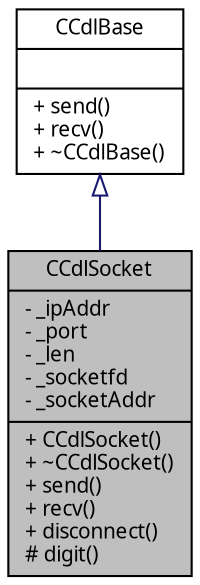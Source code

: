 digraph G
{
  edge [fontname="FreeSans.ttf",fontsize=10,labelfontname="FreeSans.ttf",labelfontsize=10];
  node [fontname="FreeSans.ttf",fontsize=10,shape=record];
  Node1 [label="{CCdlSocket\n|- _ipAddr\l- _port\l- _len\l- _socketfd\l- _socketAddr\l|+ CCdlSocket()\l+ ~CCdlSocket()\l+ send()\l+ recv()\l+ disconnect()\l# digit()\l}",height=0.2,width=0.4,color="black", fillcolor="grey75", style="filled" fontcolor="black"];
  Node2 -> Node1 [dir=back,color="midnightblue",fontsize=10,style="solid",arrowtail="empty",fontname="FreeSans.ttf"];
  Node2 [label="{CCdlBase\n||+ send()\l+ recv()\l+ ~CCdlBase()\l}",height=0.2,width=0.4,color="black", fillcolor="white", style="filled",URL="$classCCdlBase.html",tooltip="Abstract base class for devices."];
}
